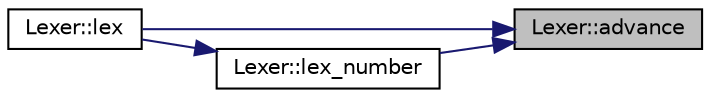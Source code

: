 digraph "Lexer::advance"
{
 // LATEX_PDF_SIZE
  edge [fontname="Helvetica",fontsize="10",labelfontname="Helvetica",labelfontsize="10"];
  node [fontname="Helvetica",fontsize="10",shape=record];
  rankdir="RL";
  Node1 [label="Lexer::advance",height=0.2,width=0.4,color="black", fillcolor="grey75", style="filled", fontcolor="black",tooltip=" "];
  Node1 -> Node2 [dir="back",color="midnightblue",fontsize="10",style="solid"];
  Node2 [label="Lexer::lex",height=0.2,width=0.4,color="black", fillcolor="white", style="filled",URL="$class_lexer.html#ae0fb850d96b35ae222a1ec35743d350b",tooltip=" "];
  Node1 -> Node3 [dir="back",color="midnightblue",fontsize="10",style="solid"];
  Node3 [label="Lexer::lex_number",height=0.2,width=0.4,color="black", fillcolor="white", style="filled",URL="$class_lexer.html#a84a1c1416cfc5ddbac24049eeec3193d",tooltip=" "];
  Node3 -> Node2 [dir="back",color="midnightblue",fontsize="10",style="solid"];
}
